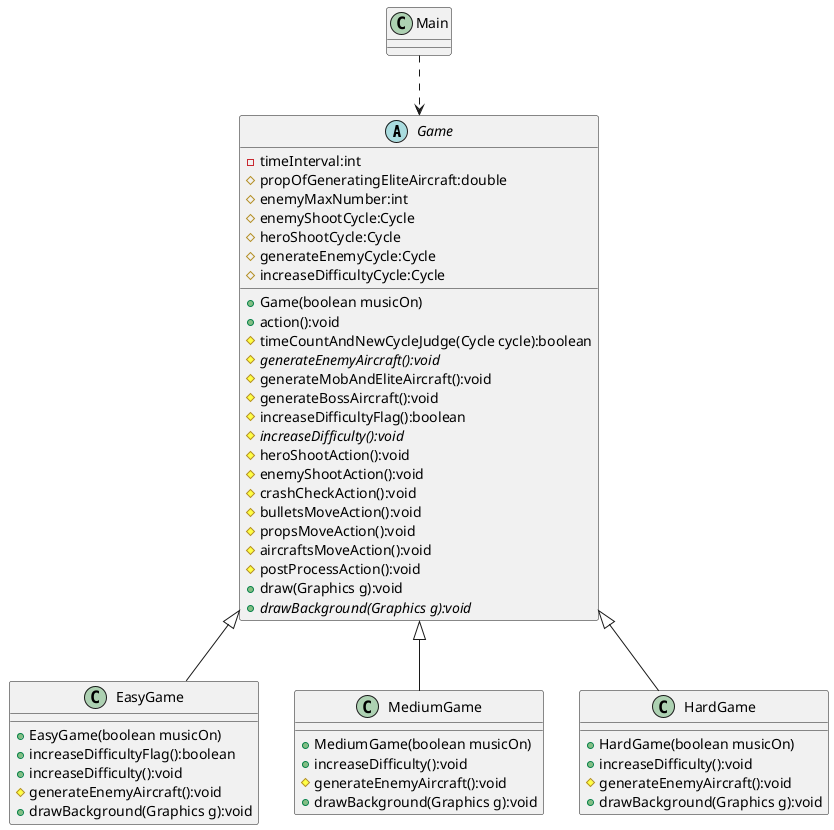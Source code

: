 @startuml
'https://plantuml.com/class-diagram

abstract class Game {
    - timeInterval:int
    # propOfGeneratingEliteAircraft:double
    # enemyMaxNumber:int
    # enemyShootCycle:Cycle
    # heroShootCycle:Cycle
    # generateEnemyCycle:Cycle
    # increaseDifficultyCycle:Cycle
    + Game(boolean musicOn)
    + action():void
    # timeCountAndNewCycleJudge(Cycle cycle):boolean
    # {abstract} generateEnemyAircraft():void
    # generateMobAndEliteAircraft():void
    # generateBossAircraft():void
    # increaseDifficultyFlag():boolean
    # {abstract} increaseDifficulty():void
    # heroShootAction():void
    # enemyShootAction():void
    # crashCheckAction():void
    # bulletsMoveAction():void
    # propsMoveAction():void
    # aircraftsMoveAction():void
    # postProcessAction():void
    + draw(Graphics g):void
    + {abstract} drawBackground(Graphics g):void
}

Game <|-- EasyGame
Game <|-- MediumGame
Game <|-- HardGame
Game <.up. Main

class Main {
}

class EasyGame {
    + EasyGame(boolean musicOn)
    + increaseDifficultyFlag():boolean
    + increaseDifficulty():void
    # generateEnemyAircraft():void
    + drawBackground(Graphics g):void
}

class MediumGame {
    + MediumGame(boolean musicOn)
    + increaseDifficulty():void
    # generateEnemyAircraft():void
    + drawBackground(Graphics g):void
}

class HardGame {
    + HardGame(boolean musicOn)
    + increaseDifficulty():void
    # generateEnemyAircraft():void
    + drawBackground(Graphics g):void
}

@enduml